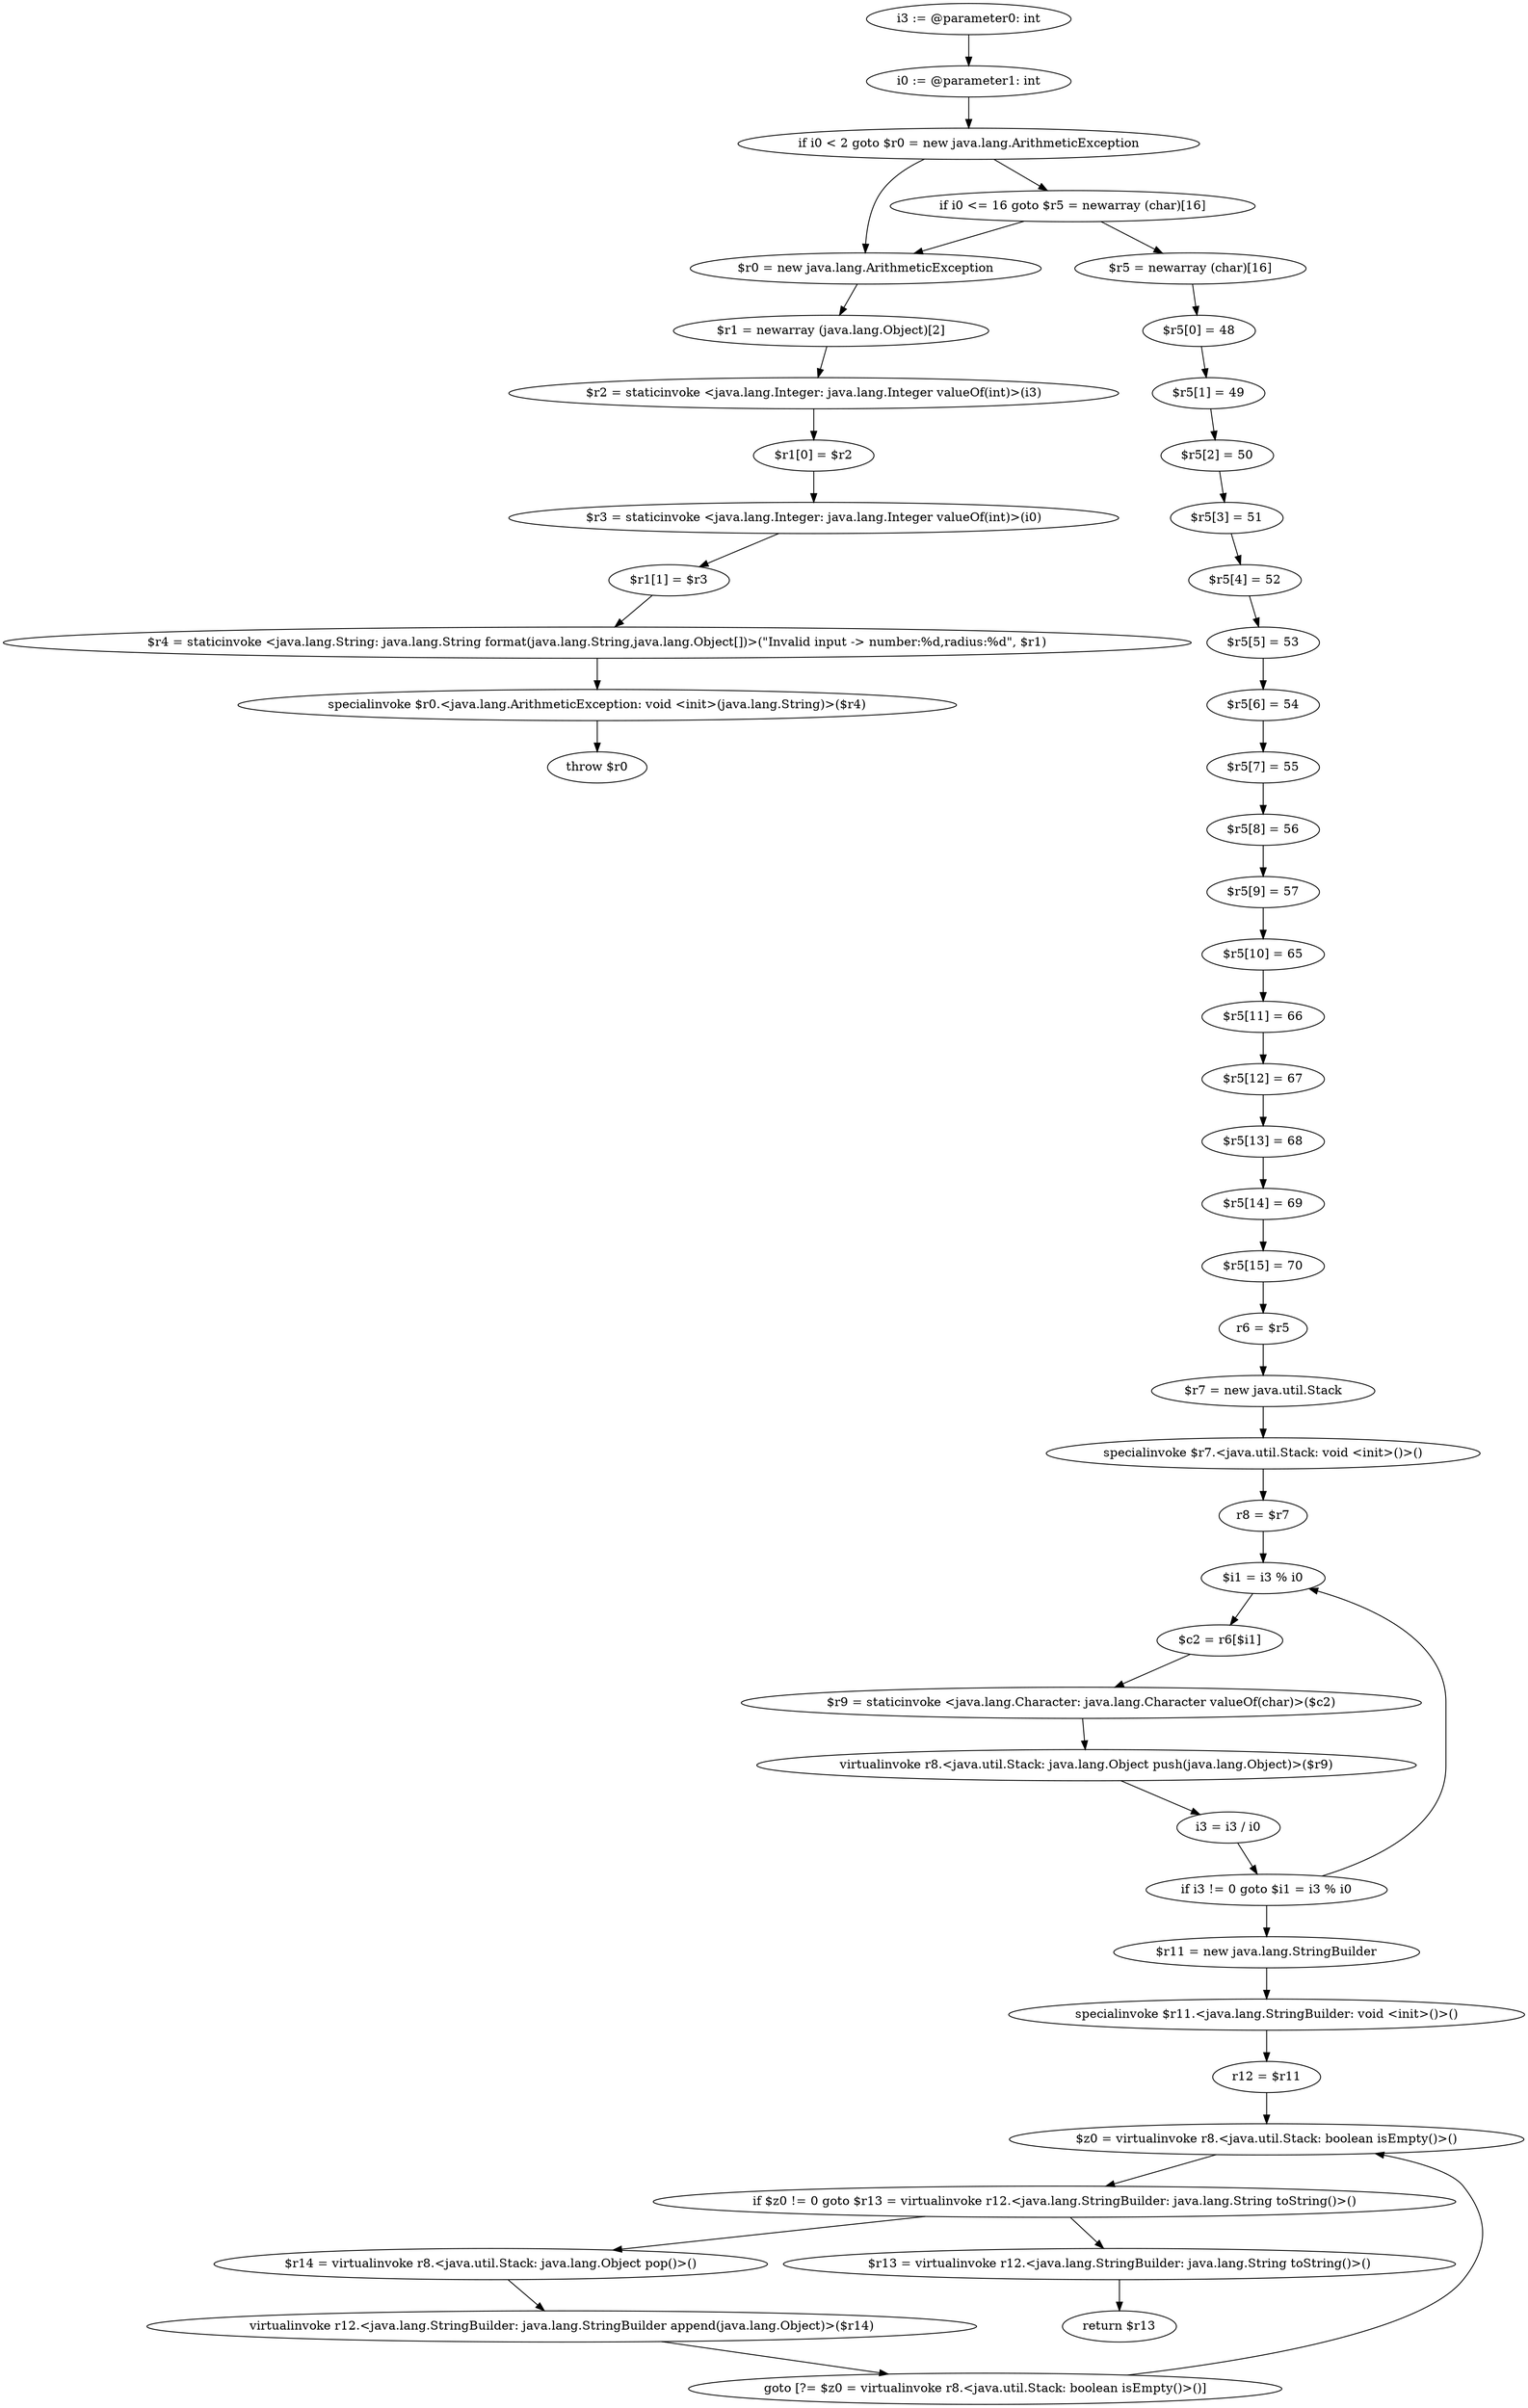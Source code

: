 digraph "unitGraph" {
    "i3 := @parameter0: int"
    "i0 := @parameter1: int"
    "if i0 < 2 goto $r0 = new java.lang.ArithmeticException"
    "if i0 <= 16 goto $r5 = newarray (char)[16]"
    "$r0 = new java.lang.ArithmeticException"
    "$r1 = newarray (java.lang.Object)[2]"
    "$r2 = staticinvoke <java.lang.Integer: java.lang.Integer valueOf(int)>(i3)"
    "$r1[0] = $r2"
    "$r3 = staticinvoke <java.lang.Integer: java.lang.Integer valueOf(int)>(i0)"
    "$r1[1] = $r3"
    "$r4 = staticinvoke <java.lang.String: java.lang.String format(java.lang.String,java.lang.Object[])>(\"Invalid input -> number:%d,radius:%d\", $r1)"
    "specialinvoke $r0.<java.lang.ArithmeticException: void <init>(java.lang.String)>($r4)"
    "throw $r0"
    "$r5 = newarray (char)[16]"
    "$r5[0] = 48"
    "$r5[1] = 49"
    "$r5[2] = 50"
    "$r5[3] = 51"
    "$r5[4] = 52"
    "$r5[5] = 53"
    "$r5[6] = 54"
    "$r5[7] = 55"
    "$r5[8] = 56"
    "$r5[9] = 57"
    "$r5[10] = 65"
    "$r5[11] = 66"
    "$r5[12] = 67"
    "$r5[13] = 68"
    "$r5[14] = 69"
    "$r5[15] = 70"
    "r6 = $r5"
    "$r7 = new java.util.Stack"
    "specialinvoke $r7.<java.util.Stack: void <init>()>()"
    "r8 = $r7"
    "$i1 = i3 % i0"
    "$c2 = r6[$i1]"
    "$r9 = staticinvoke <java.lang.Character: java.lang.Character valueOf(char)>($c2)"
    "virtualinvoke r8.<java.util.Stack: java.lang.Object push(java.lang.Object)>($r9)"
    "i3 = i3 / i0"
    "if i3 != 0 goto $i1 = i3 % i0"
    "$r11 = new java.lang.StringBuilder"
    "specialinvoke $r11.<java.lang.StringBuilder: void <init>()>()"
    "r12 = $r11"
    "$z0 = virtualinvoke r8.<java.util.Stack: boolean isEmpty()>()"
    "if $z0 != 0 goto $r13 = virtualinvoke r12.<java.lang.StringBuilder: java.lang.String toString()>()"
    "$r14 = virtualinvoke r8.<java.util.Stack: java.lang.Object pop()>()"
    "virtualinvoke r12.<java.lang.StringBuilder: java.lang.StringBuilder append(java.lang.Object)>($r14)"
    "goto [?= $z0 = virtualinvoke r8.<java.util.Stack: boolean isEmpty()>()]"
    "$r13 = virtualinvoke r12.<java.lang.StringBuilder: java.lang.String toString()>()"
    "return $r13"
    "i3 := @parameter0: int"->"i0 := @parameter1: int";
    "i0 := @parameter1: int"->"if i0 < 2 goto $r0 = new java.lang.ArithmeticException";
    "if i0 < 2 goto $r0 = new java.lang.ArithmeticException"->"if i0 <= 16 goto $r5 = newarray (char)[16]";
    "if i0 < 2 goto $r0 = new java.lang.ArithmeticException"->"$r0 = new java.lang.ArithmeticException";
    "if i0 <= 16 goto $r5 = newarray (char)[16]"->"$r0 = new java.lang.ArithmeticException";
    "if i0 <= 16 goto $r5 = newarray (char)[16]"->"$r5 = newarray (char)[16]";
    "$r0 = new java.lang.ArithmeticException"->"$r1 = newarray (java.lang.Object)[2]";
    "$r1 = newarray (java.lang.Object)[2]"->"$r2 = staticinvoke <java.lang.Integer: java.lang.Integer valueOf(int)>(i3)";
    "$r2 = staticinvoke <java.lang.Integer: java.lang.Integer valueOf(int)>(i3)"->"$r1[0] = $r2";
    "$r1[0] = $r2"->"$r3 = staticinvoke <java.lang.Integer: java.lang.Integer valueOf(int)>(i0)";
    "$r3 = staticinvoke <java.lang.Integer: java.lang.Integer valueOf(int)>(i0)"->"$r1[1] = $r3";
    "$r1[1] = $r3"->"$r4 = staticinvoke <java.lang.String: java.lang.String format(java.lang.String,java.lang.Object[])>(\"Invalid input -> number:%d,radius:%d\", $r1)";
    "$r4 = staticinvoke <java.lang.String: java.lang.String format(java.lang.String,java.lang.Object[])>(\"Invalid input -> number:%d,radius:%d\", $r1)"->"specialinvoke $r0.<java.lang.ArithmeticException: void <init>(java.lang.String)>($r4)";
    "specialinvoke $r0.<java.lang.ArithmeticException: void <init>(java.lang.String)>($r4)"->"throw $r0";
    "$r5 = newarray (char)[16]"->"$r5[0] = 48";
    "$r5[0] = 48"->"$r5[1] = 49";
    "$r5[1] = 49"->"$r5[2] = 50";
    "$r5[2] = 50"->"$r5[3] = 51";
    "$r5[3] = 51"->"$r5[4] = 52";
    "$r5[4] = 52"->"$r5[5] = 53";
    "$r5[5] = 53"->"$r5[6] = 54";
    "$r5[6] = 54"->"$r5[7] = 55";
    "$r5[7] = 55"->"$r5[8] = 56";
    "$r5[8] = 56"->"$r5[9] = 57";
    "$r5[9] = 57"->"$r5[10] = 65";
    "$r5[10] = 65"->"$r5[11] = 66";
    "$r5[11] = 66"->"$r5[12] = 67";
    "$r5[12] = 67"->"$r5[13] = 68";
    "$r5[13] = 68"->"$r5[14] = 69";
    "$r5[14] = 69"->"$r5[15] = 70";
    "$r5[15] = 70"->"r6 = $r5";
    "r6 = $r5"->"$r7 = new java.util.Stack";
    "$r7 = new java.util.Stack"->"specialinvoke $r7.<java.util.Stack: void <init>()>()";
    "specialinvoke $r7.<java.util.Stack: void <init>()>()"->"r8 = $r7";
    "r8 = $r7"->"$i1 = i3 % i0";
    "$i1 = i3 % i0"->"$c2 = r6[$i1]";
    "$c2 = r6[$i1]"->"$r9 = staticinvoke <java.lang.Character: java.lang.Character valueOf(char)>($c2)";
    "$r9 = staticinvoke <java.lang.Character: java.lang.Character valueOf(char)>($c2)"->"virtualinvoke r8.<java.util.Stack: java.lang.Object push(java.lang.Object)>($r9)";
    "virtualinvoke r8.<java.util.Stack: java.lang.Object push(java.lang.Object)>($r9)"->"i3 = i3 / i0";
    "i3 = i3 / i0"->"if i3 != 0 goto $i1 = i3 % i0";
    "if i3 != 0 goto $i1 = i3 % i0"->"$r11 = new java.lang.StringBuilder";
    "if i3 != 0 goto $i1 = i3 % i0"->"$i1 = i3 % i0";
    "$r11 = new java.lang.StringBuilder"->"specialinvoke $r11.<java.lang.StringBuilder: void <init>()>()";
    "specialinvoke $r11.<java.lang.StringBuilder: void <init>()>()"->"r12 = $r11";
    "r12 = $r11"->"$z0 = virtualinvoke r8.<java.util.Stack: boolean isEmpty()>()";
    "$z0 = virtualinvoke r8.<java.util.Stack: boolean isEmpty()>()"->"if $z0 != 0 goto $r13 = virtualinvoke r12.<java.lang.StringBuilder: java.lang.String toString()>()";
    "if $z0 != 0 goto $r13 = virtualinvoke r12.<java.lang.StringBuilder: java.lang.String toString()>()"->"$r14 = virtualinvoke r8.<java.util.Stack: java.lang.Object pop()>()";
    "if $z0 != 0 goto $r13 = virtualinvoke r12.<java.lang.StringBuilder: java.lang.String toString()>()"->"$r13 = virtualinvoke r12.<java.lang.StringBuilder: java.lang.String toString()>()";
    "$r14 = virtualinvoke r8.<java.util.Stack: java.lang.Object pop()>()"->"virtualinvoke r12.<java.lang.StringBuilder: java.lang.StringBuilder append(java.lang.Object)>($r14)";
    "virtualinvoke r12.<java.lang.StringBuilder: java.lang.StringBuilder append(java.lang.Object)>($r14)"->"goto [?= $z0 = virtualinvoke r8.<java.util.Stack: boolean isEmpty()>()]";
    "goto [?= $z0 = virtualinvoke r8.<java.util.Stack: boolean isEmpty()>()]"->"$z0 = virtualinvoke r8.<java.util.Stack: boolean isEmpty()>()";
    "$r13 = virtualinvoke r12.<java.lang.StringBuilder: java.lang.String toString()>()"->"return $r13";
}
